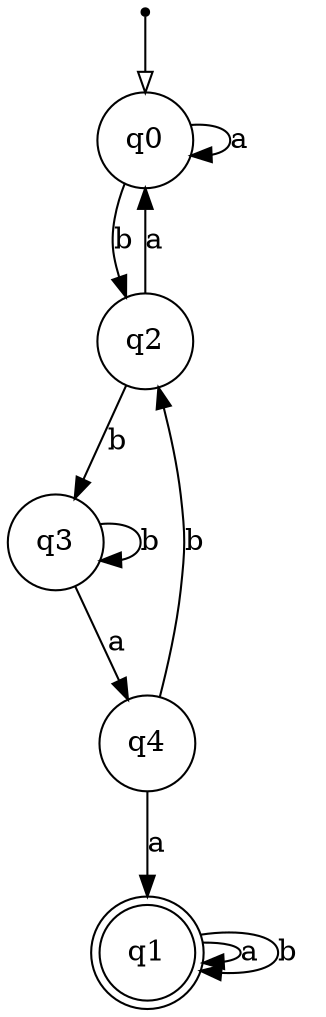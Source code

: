 digraph {
  node [shape=point]; __start;
  node [shape = circle]; q0;
  node [shape = doublecircle]; q1;
  node [shape = circle]; q2;
  node [shape = circle]; q3;
  node [shape = circle]; q4;

  __start -> q0 [arrowhead = empty];
  q0 -> q0 [label = "a"];
  q0 -> q2 [label = "b"];
  q1 -> q1 [label = "a"];
  q1 -> q1 [label = "b"];
  q2 -> q0 [label = "a"];
  q2 -> q3 [label = "b"];
  q3 -> q4 [label = "a"];
  q3 -> q3 [label = "b"];
  q4 -> q1 [label = "a"];
  q4 -> q2 [label = "b"];
}